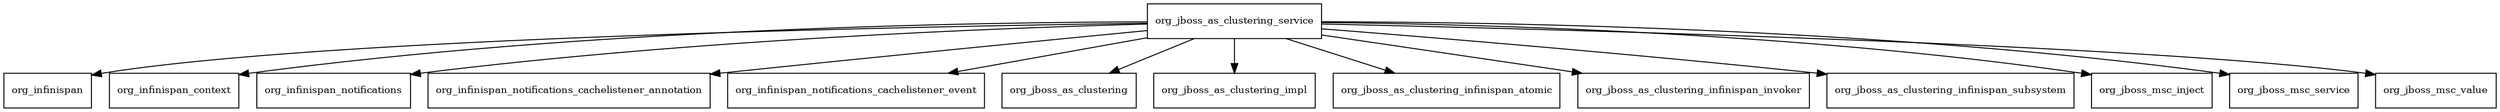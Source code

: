 digraph jboss_as_clustering_service_7_4_0_Final_redhat_19_package_dependencies {
  node [shape = box, fontsize=10.0];
  org_jboss_as_clustering_service -> org_infinispan;
  org_jboss_as_clustering_service -> org_infinispan_context;
  org_jboss_as_clustering_service -> org_infinispan_notifications;
  org_jboss_as_clustering_service -> org_infinispan_notifications_cachelistener_annotation;
  org_jboss_as_clustering_service -> org_infinispan_notifications_cachelistener_event;
  org_jboss_as_clustering_service -> org_jboss_as_clustering;
  org_jboss_as_clustering_service -> org_jboss_as_clustering_impl;
  org_jboss_as_clustering_service -> org_jboss_as_clustering_infinispan_atomic;
  org_jboss_as_clustering_service -> org_jboss_as_clustering_infinispan_invoker;
  org_jboss_as_clustering_service -> org_jboss_as_clustering_infinispan_subsystem;
  org_jboss_as_clustering_service -> org_jboss_msc_inject;
  org_jboss_as_clustering_service -> org_jboss_msc_service;
  org_jboss_as_clustering_service -> org_jboss_msc_value;
}
